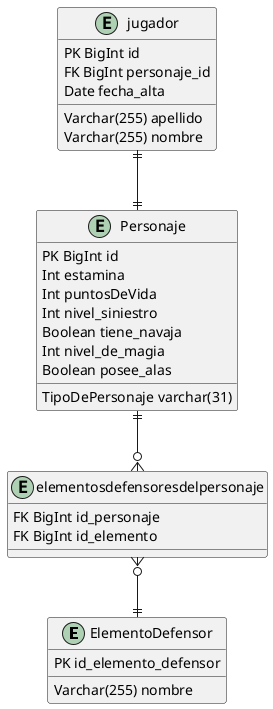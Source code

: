 @startuml



entity ElementoDefensor {
PK id_elemento_defensor
Varchar(255) nombre
}

entity Personaje {
PK BigInt id
TipoDePersonaje varchar(31)
Int estamina
Int puntosDeVida
Int nivel_siniestro
Boolean tiene_navaja
Int nivel_de_magia
Boolean posee_alas
}

entity  jugador {
PK BigInt id
FK BigInt personaje_id
Varchar(255) apellido
Date fecha_alta
Varchar(255) nombre
}

entity elementosdefensoresdelpersonaje {
FK BigInt id_personaje
FK BigInt id_elemento
}

''-------------------- DEFINICION DE  RELACIONES -------------------''

''  UNO A MUCHOS : uno ||--o{ muchos           ''

'' MUCHOS A UNO : muchos }o--|| uno             ''

'' UNO A UNO : uno }o--|| uno                   ''

'' MUCHOS A MUCHOS : ROMPEMOS!! NOS QUEDA : '' MUCHOS A UNO : muchos }o--|| uno  Y '' UNO A MUCHOS : uno ||--o{ muchos
'' siendo ese UNO la tabla intermedia. ej: JugadorXPartido



jugador ||--|| Personaje

Personaje ||--o{ elementosdefensoresdelpersonaje

elementosdefensoresdelpersonaje  }o--|| ElementoDefensor
@enduml
